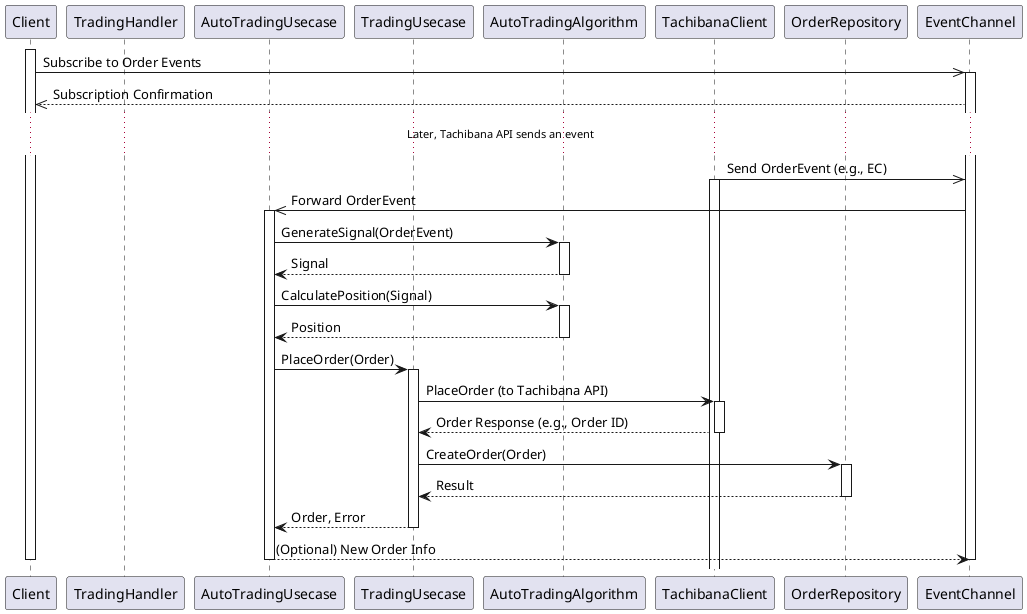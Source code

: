 @startuml
participant "Client" as C
participant "TradingHandler" as H
participant "AutoTradingUsecase" as AU
participant "TradingUsecase" as TU
participant "AutoTradingAlgorithm" as AA
participant "TachibanaClient" as TA
participant "OrderRepository" as OR
participant "EventChannel" as EC

activate C

C ->> EC : Subscribe to Order Events
activate EC
EC -->> C: Subscription Confirmation

...Later, Tachibana API sends an event...
TA ->> EC : Send OrderEvent (e.g., EC)
activate TA

EC ->> AU : Forward OrderEvent
activate AU

AU -> AA : GenerateSignal(OrderEvent)
activate AA
AA --> AU : Signal
deactivate AA

AU -> AA : CalculatePosition(Signal)
activate AA
AA --> AU : Position
deactivate AA

AU -> TU : PlaceOrder(Order)
activate TU

TU -> TA : PlaceOrder (to Tachibana API)
activate TA
TA --> TU : Order Response (e.g., Order ID)
deactivate TA

TU -> OR : CreateOrder(Order)
activate OR
OR --> TU : Result
deactivate OR
TU --> AU : Order, Error
deactivate TU

AU --> EC: (Optional) New Order Info
deactivate AU
deactivate EC
deactivate C
@enduml